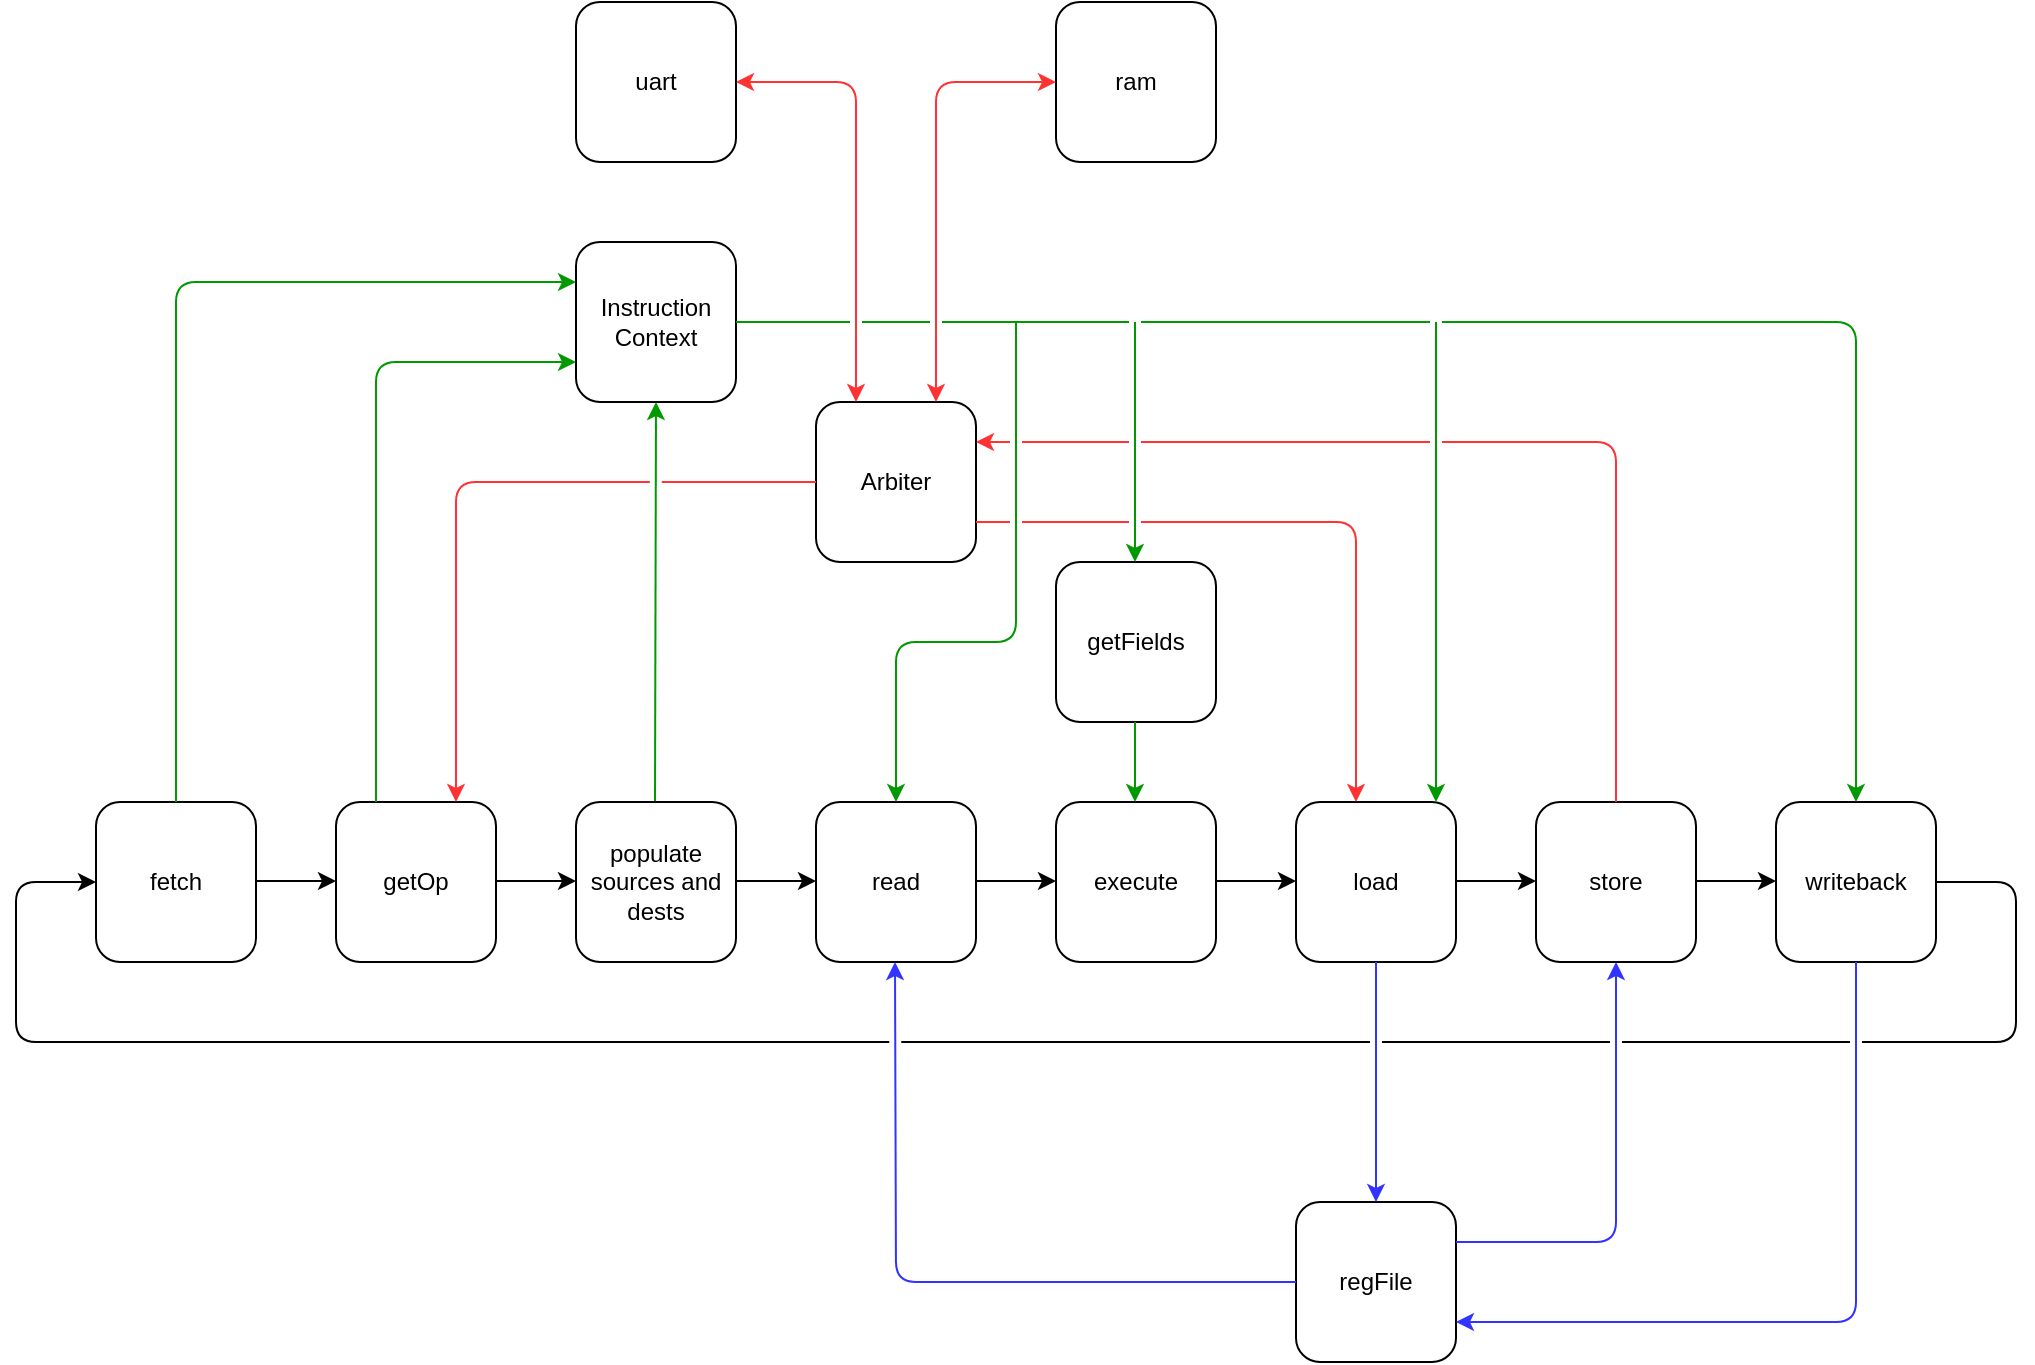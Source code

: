 <mxfile version="14.1.8" type="device"><diagram id="N2xR_WNCYuZi5Pg-iXnJ" name="Page-1"><mxGraphModel dx="2206" dy="1672" grid="1" gridSize="10" guides="1" tooltips="1" connect="1" arrows="1" fold="1" page="1" pageScale="1" pageWidth="1100" pageHeight="850" math="0" shadow="0"><root><mxCell id="0"/><mxCell id="1" parent="0"/><mxCell id="zaGdWiQKXc9QVE9CFiHG-1" value="fetch" style="rounded=1;whiteSpace=wrap;html=1;" parent="1" vertex="1"><mxGeometry x="40" y="280" width="80" height="80" as="geometry"/></mxCell><mxCell id="zaGdWiQKXc9QVE9CFiHG-2" value="getOp" style="rounded=1;whiteSpace=wrap;html=1;" parent="1" vertex="1"><mxGeometry x="160" y="280" width="80" height="80" as="geometry"/></mxCell><mxCell id="zaGdWiQKXc9QVE9CFiHG-3" value="read" style="rounded=1;whiteSpace=wrap;html=1;" parent="1" vertex="1"><mxGeometry x="400" y="280" width="80" height="80" as="geometry"/></mxCell><mxCell id="zaGdWiQKXc9QVE9CFiHG-4" value="execute" style="rounded=1;whiteSpace=wrap;html=1;" parent="1" vertex="1"><mxGeometry x="520" y="280" width="80" height="80" as="geometry"/></mxCell><mxCell id="zaGdWiQKXc9QVE9CFiHG-5" value="load" style="rounded=1;whiteSpace=wrap;html=1;" parent="1" vertex="1"><mxGeometry x="640" y="280" width="80" height="80" as="geometry"/></mxCell><mxCell id="zaGdWiQKXc9QVE9CFiHG-6" value="store" style="rounded=1;whiteSpace=wrap;html=1;" parent="1" vertex="1"><mxGeometry x="760" y="280" width="80" height="80" as="geometry"/></mxCell><mxCell id="zaGdWiQKXc9QVE9CFiHG-7" value="writeback" style="rounded=1;whiteSpace=wrap;html=1;" parent="1" vertex="1"><mxGeometry x="880" y="280" width="80" height="80" as="geometry"/></mxCell><mxCell id="zaGdWiQKXc9QVE9CFiHG-9" value="getFields" style="rounded=1;whiteSpace=wrap;html=1;" parent="1" vertex="1"><mxGeometry x="520" y="160" width="80" height="80" as="geometry"/></mxCell><mxCell id="zaGdWiQKXc9QVE9CFiHG-10" value="regFile" style="rounded=1;whiteSpace=wrap;html=1;" parent="1" vertex="1"><mxGeometry x="640" y="480" width="80" height="80" as="geometry"/></mxCell><mxCell id="zaGdWiQKXc9QVE9CFiHG-11" value="" style="endArrow=classic;html=1;strokeColor=#3333FF;" parent="1" edge="1"><mxGeometry width="50" height="50" relative="1" as="geometry"><mxPoint x="640" y="520" as="sourcePoint"/><mxPoint x="439.5" y="360" as="targetPoint"/><Array as="points"><mxPoint x="440" y="520"/></Array></mxGeometry></mxCell><mxCell id="zaGdWiQKXc9QVE9CFiHG-13" value="" style="endArrow=classic;html=1;strokeColor=#3333FF;" parent="1" edge="1"><mxGeometry width="50" height="50" relative="1" as="geometry"><mxPoint x="720" y="500" as="sourcePoint"/><mxPoint x="800" y="360" as="targetPoint"/><Array as="points"><mxPoint x="800" y="500"/></Array></mxGeometry></mxCell><mxCell id="zaGdWiQKXc9QVE9CFiHG-14" value="" style="endArrow=classic;html=1;strokeColor=#3333FF;" parent="1" edge="1"><mxGeometry width="50" height="50" relative="1" as="geometry"><mxPoint x="680" y="360" as="sourcePoint"/><mxPoint x="680" y="480" as="targetPoint"/></mxGeometry></mxCell><mxCell id="zaGdWiQKXc9QVE9CFiHG-15" value="" style="endArrow=classic;html=1;strokeColor=#009900;" parent="1" edge="1"><mxGeometry width="50" height="50" relative="1" as="geometry"><mxPoint x="559.5" y="240" as="sourcePoint"/><mxPoint x="559.5" y="280" as="targetPoint"/></mxGeometry></mxCell><mxCell id="zaGdWiQKXc9QVE9CFiHG-16" value="" style="endArrow=classic;html=1;" parent="1" edge="1"><mxGeometry width="50" height="50" relative="1" as="geometry"><mxPoint x="120" y="319.5" as="sourcePoint"/><mxPoint x="160" y="319.5" as="targetPoint"/></mxGeometry></mxCell><mxCell id="zaGdWiQKXc9QVE9CFiHG-17" value="" style="endArrow=classic;html=1;" parent="1" edge="1"><mxGeometry width="50" height="50" relative="1" as="geometry"><mxPoint x="240" y="319.5" as="sourcePoint"/><mxPoint x="280" y="319.5" as="targetPoint"/></mxGeometry></mxCell><mxCell id="zaGdWiQKXc9QVE9CFiHG-18" value="" style="endArrow=classic;html=1;" parent="1" edge="1"><mxGeometry width="50" height="50" relative="1" as="geometry"><mxPoint x="480" y="319.5" as="sourcePoint"/><mxPoint x="520" y="319.5" as="targetPoint"/></mxGeometry></mxCell><mxCell id="zaGdWiQKXc9QVE9CFiHG-19" value="" style="endArrow=classic;html=1;" parent="1" edge="1"><mxGeometry width="50" height="50" relative="1" as="geometry"><mxPoint x="600" y="319.5" as="sourcePoint"/><mxPoint x="640" y="319.5" as="targetPoint"/></mxGeometry></mxCell><mxCell id="zaGdWiQKXc9QVE9CFiHG-20" value="" style="endArrow=classic;html=1;" parent="1" edge="1"><mxGeometry width="50" height="50" relative="1" as="geometry"><mxPoint x="720" y="319.5" as="sourcePoint"/><mxPoint x="760" y="319.5" as="targetPoint"/></mxGeometry></mxCell><mxCell id="zaGdWiQKXc9QVE9CFiHG-21" value="" style="endArrow=classic;html=1;" parent="1" edge="1"><mxGeometry width="50" height="50" relative="1" as="geometry"><mxPoint x="840" y="319.5" as="sourcePoint"/><mxPoint x="880" y="319.5" as="targetPoint"/></mxGeometry></mxCell><mxCell id="zaGdWiQKXc9QVE9CFiHG-22" value="Arbiter" style="rounded=1;whiteSpace=wrap;html=1;" parent="1" vertex="1"><mxGeometry x="400" y="80" width="80" height="80" as="geometry"/></mxCell><mxCell id="zaGdWiQKXc9QVE9CFiHG-26" value="Instruction Context" style="rounded=1;whiteSpace=wrap;html=1;" parent="1" vertex="1"><mxGeometry x="280" width="80" height="80" as="geometry"/></mxCell><mxCell id="zaGdWiQKXc9QVE9CFiHG-27" value="" style="endArrow=classic;html=1;strokeColor=#009900;" parent="1" edge="1"><mxGeometry width="50" height="50" relative="1" as="geometry"><mxPoint x="319.5" y="280" as="sourcePoint"/><mxPoint x="320" y="80" as="targetPoint"/></mxGeometry></mxCell><mxCell id="zaGdWiQKXc9QVE9CFiHG-29" value="" style="endArrow=classic;html=1;strokeColor=#009900;" parent="1" edge="1"><mxGeometry width="50" height="50" relative="1" as="geometry"><mxPoint x="559.5" y="40" as="sourcePoint"/><mxPoint x="559.5" y="160" as="targetPoint"/></mxGeometry></mxCell><mxCell id="zaGdWiQKXc9QVE9CFiHG-25" value="" style="endArrow=classic;html=1;jumpStyle=gap;strokeColor=#FF3333;" parent="1" edge="1"><mxGeometry width="50" height="50" relative="1" as="geometry"><mxPoint x="400" y="120" as="sourcePoint"/><mxPoint x="220" y="280" as="targetPoint"/><Array as="points"><mxPoint x="220" y="120"/></Array></mxGeometry></mxCell><mxCell id="zaGdWiQKXc9QVE9CFiHG-30" value="" style="endArrow=classic;html=1;strokeColor=#009900;" parent="1" edge="1"><mxGeometry width="50" height="50" relative="1" as="geometry"><mxPoint x="710" y="40" as="sourcePoint"/><mxPoint x="710" y="280" as="targetPoint"/></mxGeometry></mxCell><mxCell id="zaGdWiQKXc9QVE9CFiHG-31" value="" style="endArrow=classic;html=1;strokeColor=#3333FF;" parent="1" edge="1"><mxGeometry width="50" height="50" relative="1" as="geometry"><mxPoint x="920" y="360" as="sourcePoint"/><mxPoint x="720" y="540" as="targetPoint"/><Array as="points"><mxPoint x="920" y="540"/></Array></mxGeometry></mxCell><mxCell id="zaGdWiQKXc9QVE9CFiHG-8" value="" style="endArrow=classic;html=1;jumpStyle=gap;" parent="1" edge="1"><mxGeometry width="50" height="50" relative="1" as="geometry"><mxPoint x="960" y="320" as="sourcePoint"/><mxPoint x="40" y="320" as="targetPoint"/><Array as="points"><mxPoint x="1000" y="320"/><mxPoint x="1000" y="400"/><mxPoint y="400"/><mxPoint y="320"/></Array></mxGeometry></mxCell><mxCell id="zaGdWiQKXc9QVE9CFiHG-32" value="uart" style="rounded=1;whiteSpace=wrap;html=1;" parent="1" vertex="1"><mxGeometry x="280" y="-120" width="80" height="80" as="geometry"/></mxCell><mxCell id="zaGdWiQKXc9QVE9CFiHG-33" value="ram" style="rounded=1;whiteSpace=wrap;html=1;" parent="1" vertex="1"><mxGeometry x="520" y="-120" width="80" height="80" as="geometry"/></mxCell><mxCell id="zaGdWiQKXc9QVE9CFiHG-34" value="" style="endArrow=classic;startArrow=classic;html=1;strokeColor=#FF3333;" parent="1" edge="1"><mxGeometry width="50" height="50" relative="1" as="geometry"><mxPoint x="360" y="-80" as="sourcePoint"/><mxPoint x="420" y="80" as="targetPoint"/><Array as="points"><mxPoint x="420" y="-80"/></Array></mxGeometry></mxCell><mxCell id="zaGdWiQKXc9QVE9CFiHG-35" value="" style="endArrow=classic;startArrow=classic;html=1;strokeColor=#FF3333;" parent="1" edge="1"><mxGeometry width="50" height="50" relative="1" as="geometry"><mxPoint x="520" y="-80" as="sourcePoint"/><mxPoint x="460" y="80" as="targetPoint"/><Array as="points"><mxPoint x="460" y="-80"/></Array></mxGeometry></mxCell><mxCell id="zaGdWiQKXc9QVE9CFiHG-28" value="" style="endArrow=classic;html=1;jumpStyle=gap;strokeColor=#009900;" parent="1" edge="1"><mxGeometry width="50" height="50" relative="1" as="geometry"><mxPoint x="360" y="40" as="sourcePoint"/><mxPoint x="920" y="280" as="targetPoint"/><Array as="points"><mxPoint x="920" y="40"/></Array></mxGeometry></mxCell><mxCell id="zaGdWiQKXc9QVE9CFiHG-37" value="" style="endArrow=classic;html=1;strokeColor=#009900;" parent="1" edge="1"><mxGeometry width="50" height="50" relative="1" as="geometry"><mxPoint x="500" y="40" as="sourcePoint"/><mxPoint x="440" y="280" as="targetPoint"/><Array as="points"><mxPoint x="500" y="200"/><mxPoint x="440" y="200"/></Array></mxGeometry></mxCell><mxCell id="zaGdWiQKXc9QVE9CFiHG-23" value="" style="endArrow=classic;html=1;jumpStyle=gap;strokeColor=#FF3333;" parent="1" edge="1"><mxGeometry width="50" height="50" relative="1" as="geometry"><mxPoint x="800" y="280" as="sourcePoint"/><mxPoint x="480" y="100" as="targetPoint"/><Array as="points"><mxPoint x="800" y="100"/></Array></mxGeometry></mxCell><mxCell id="zaGdWiQKXc9QVE9CFiHG-24" value="" style="endArrow=classic;html=1;jumpStyle=gap;strokeColor=#FF3333;" parent="1" edge="1"><mxGeometry width="50" height="50" relative="1" as="geometry"><mxPoint x="480" y="140" as="sourcePoint"/><mxPoint x="670" y="280" as="targetPoint"/><Array as="points"><mxPoint x="670" y="140"/></Array></mxGeometry></mxCell><mxCell id="vVbbhP00FI2jI-Wgepzq-1" value="populate sources and dests" style="rounded=1;whiteSpace=wrap;html=1;" vertex="1" parent="1"><mxGeometry x="280" y="280" width="80" height="80" as="geometry"/></mxCell><mxCell id="vVbbhP00FI2jI-Wgepzq-2" value="" style="endArrow=classic;html=1;" edge="1" parent="1"><mxGeometry width="50" height="50" relative="1" as="geometry"><mxPoint x="360" y="319.5" as="sourcePoint"/><mxPoint x="400" y="319.5" as="targetPoint"/></mxGeometry></mxCell><mxCell id="vVbbhP00FI2jI-Wgepzq-3" value="" style="endArrow=classic;html=1;strokeColor=#009900;" edge="1" parent="1"><mxGeometry width="50" height="50" relative="1" as="geometry"><mxPoint x="180" y="280" as="sourcePoint"/><mxPoint x="280" y="60" as="targetPoint"/><Array as="points"><mxPoint x="180" y="60"/></Array></mxGeometry></mxCell><mxCell id="vVbbhP00FI2jI-Wgepzq-4" value="" style="endArrow=classic;html=1;strokeColor=#009900;" edge="1" parent="1"><mxGeometry width="50" height="50" relative="1" as="geometry"><mxPoint x="80" y="280" as="sourcePoint"/><mxPoint x="280" y="20" as="targetPoint"/><Array as="points"><mxPoint x="80" y="20"/></Array></mxGeometry></mxCell></root></mxGraphModel></diagram></mxfile>